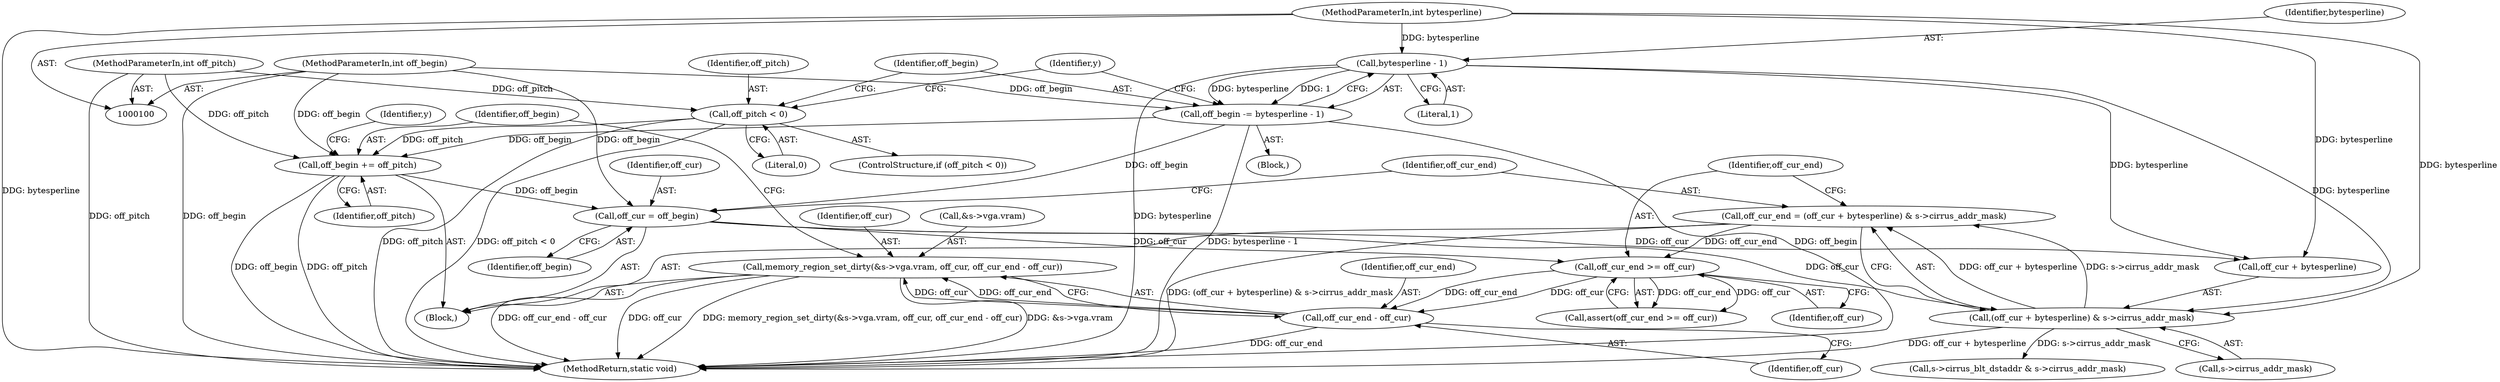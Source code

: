 digraph "0_qemu_f153b563f8cf121aebf5a2fff5f0110faf58ccb3@pointer" {
"1000146" [label="(Call,memory_region_set_dirty(&s->vga.vram, off_cur, off_cur_end - off_cur))"];
"1000154" [label="(Call,off_cur_end - off_cur)"];
"1000143" [label="(Call,off_cur_end >= off_cur)"];
"1000133" [label="(Call,off_cur_end = (off_cur + bytesperline) & s->cirrus_addr_mask)"];
"1000135" [label="(Call,(off_cur + bytesperline) & s->cirrus_addr_mask)"];
"1000130" [label="(Call,off_cur = off_begin)"];
"1000157" [label="(Call,off_begin += off_pitch)"];
"1000111" [label="(Call,off_pitch < 0)"];
"1000103" [label="(MethodParameterIn,int off_pitch)"];
"1000102" [label="(MethodParameterIn,int off_begin)"];
"1000115" [label="(Call,off_begin -= bytesperline - 1)"];
"1000117" [label="(Call,bytesperline - 1)"];
"1000104" [label="(MethodParameterIn,int bytesperline)"];
"1000158" [label="(Identifier,off_begin)"];
"1000169" [label="(Call,s->cirrus_blt_dstaddr & s->cirrus_addr_mask)"];
"1000113" [label="(Literal,0)"];
"1000115" [label="(Call,off_begin -= bytesperline - 1)"];
"1000212" [label="(MethodReturn,static void)"];
"1000146" [label="(Call,memory_region_set_dirty(&s->vga.vram, off_cur, off_cur_end - off_cur))"];
"1000122" [label="(Identifier,y)"];
"1000147" [label="(Call,&s->vga.vram)"];
"1000144" [label="(Identifier,off_cur_end)"];
"1000142" [label="(Call,assert(off_cur_end >= off_cur))"];
"1000156" [label="(Identifier,off_cur)"];
"1000118" [label="(Identifier,bytesperline)"];
"1000143" [label="(Call,off_cur_end >= off_cur)"];
"1000155" [label="(Identifier,off_cur_end)"];
"1000130" [label="(Call,off_cur = off_begin)"];
"1000104" [label="(MethodParameterIn,int bytesperline)"];
"1000102" [label="(MethodParameterIn,int off_begin)"];
"1000134" [label="(Identifier,off_cur_end)"];
"1000111" [label="(Call,off_pitch < 0)"];
"1000110" [label="(ControlStructure,if (off_pitch < 0))"];
"1000135" [label="(Call,(off_cur + bytesperline) & s->cirrus_addr_mask)"];
"1000116" [label="(Identifier,off_begin)"];
"1000133" [label="(Call,off_cur_end = (off_cur + bytesperline) & s->cirrus_addr_mask)"];
"1000153" [label="(Identifier,off_cur)"];
"1000114" [label="(Block,)"];
"1000159" [label="(Identifier,off_pitch)"];
"1000103" [label="(MethodParameterIn,int off_pitch)"];
"1000136" [label="(Call,off_cur + bytesperline)"];
"1000117" [label="(Call,bytesperline - 1)"];
"1000157" [label="(Call,off_begin += off_pitch)"];
"1000139" [label="(Call,s->cirrus_addr_mask)"];
"1000129" [label="(Block,)"];
"1000119" [label="(Literal,1)"];
"1000145" [label="(Identifier,off_cur)"];
"1000132" [label="(Identifier,off_begin)"];
"1000131" [label="(Identifier,off_cur)"];
"1000128" [label="(Identifier,y)"];
"1000154" [label="(Call,off_cur_end - off_cur)"];
"1000112" [label="(Identifier,off_pitch)"];
"1000146" -> "1000129"  [label="AST: "];
"1000146" -> "1000154"  [label="CFG: "];
"1000147" -> "1000146"  [label="AST: "];
"1000153" -> "1000146"  [label="AST: "];
"1000154" -> "1000146"  [label="AST: "];
"1000158" -> "1000146"  [label="CFG: "];
"1000146" -> "1000212"  [label="DDG: off_cur_end - off_cur"];
"1000146" -> "1000212"  [label="DDG: off_cur"];
"1000146" -> "1000212"  [label="DDG: memory_region_set_dirty(&s->vga.vram, off_cur, off_cur_end - off_cur)"];
"1000146" -> "1000212"  [label="DDG: &s->vga.vram"];
"1000154" -> "1000146"  [label="DDG: off_cur"];
"1000154" -> "1000146"  [label="DDG: off_cur_end"];
"1000154" -> "1000156"  [label="CFG: "];
"1000155" -> "1000154"  [label="AST: "];
"1000156" -> "1000154"  [label="AST: "];
"1000154" -> "1000212"  [label="DDG: off_cur_end"];
"1000143" -> "1000154"  [label="DDG: off_cur_end"];
"1000143" -> "1000154"  [label="DDG: off_cur"];
"1000143" -> "1000142"  [label="AST: "];
"1000143" -> "1000145"  [label="CFG: "];
"1000144" -> "1000143"  [label="AST: "];
"1000145" -> "1000143"  [label="AST: "];
"1000142" -> "1000143"  [label="CFG: "];
"1000143" -> "1000142"  [label="DDG: off_cur_end"];
"1000143" -> "1000142"  [label="DDG: off_cur"];
"1000133" -> "1000143"  [label="DDG: off_cur_end"];
"1000130" -> "1000143"  [label="DDG: off_cur"];
"1000133" -> "1000129"  [label="AST: "];
"1000133" -> "1000135"  [label="CFG: "];
"1000134" -> "1000133"  [label="AST: "];
"1000135" -> "1000133"  [label="AST: "];
"1000144" -> "1000133"  [label="CFG: "];
"1000133" -> "1000212"  [label="DDG: (off_cur + bytesperline) & s->cirrus_addr_mask"];
"1000135" -> "1000133"  [label="DDG: off_cur + bytesperline"];
"1000135" -> "1000133"  [label="DDG: s->cirrus_addr_mask"];
"1000135" -> "1000139"  [label="CFG: "];
"1000136" -> "1000135"  [label="AST: "];
"1000139" -> "1000135"  [label="AST: "];
"1000135" -> "1000212"  [label="DDG: off_cur + bytesperline"];
"1000130" -> "1000135"  [label="DDG: off_cur"];
"1000117" -> "1000135"  [label="DDG: bytesperline"];
"1000104" -> "1000135"  [label="DDG: bytesperline"];
"1000135" -> "1000169"  [label="DDG: s->cirrus_addr_mask"];
"1000130" -> "1000129"  [label="AST: "];
"1000130" -> "1000132"  [label="CFG: "];
"1000131" -> "1000130"  [label="AST: "];
"1000132" -> "1000130"  [label="AST: "];
"1000134" -> "1000130"  [label="CFG: "];
"1000157" -> "1000130"  [label="DDG: off_begin"];
"1000115" -> "1000130"  [label="DDG: off_begin"];
"1000102" -> "1000130"  [label="DDG: off_begin"];
"1000130" -> "1000136"  [label="DDG: off_cur"];
"1000157" -> "1000129"  [label="AST: "];
"1000157" -> "1000159"  [label="CFG: "];
"1000158" -> "1000157"  [label="AST: "];
"1000159" -> "1000157"  [label="AST: "];
"1000128" -> "1000157"  [label="CFG: "];
"1000157" -> "1000212"  [label="DDG: off_pitch"];
"1000157" -> "1000212"  [label="DDG: off_begin"];
"1000111" -> "1000157"  [label="DDG: off_pitch"];
"1000103" -> "1000157"  [label="DDG: off_pitch"];
"1000102" -> "1000157"  [label="DDG: off_begin"];
"1000115" -> "1000157"  [label="DDG: off_begin"];
"1000111" -> "1000110"  [label="AST: "];
"1000111" -> "1000113"  [label="CFG: "];
"1000112" -> "1000111"  [label="AST: "];
"1000113" -> "1000111"  [label="AST: "];
"1000116" -> "1000111"  [label="CFG: "];
"1000122" -> "1000111"  [label="CFG: "];
"1000111" -> "1000212"  [label="DDG: off_pitch"];
"1000111" -> "1000212"  [label="DDG: off_pitch < 0"];
"1000103" -> "1000111"  [label="DDG: off_pitch"];
"1000103" -> "1000100"  [label="AST: "];
"1000103" -> "1000212"  [label="DDG: off_pitch"];
"1000102" -> "1000100"  [label="AST: "];
"1000102" -> "1000212"  [label="DDG: off_begin"];
"1000102" -> "1000115"  [label="DDG: off_begin"];
"1000115" -> "1000114"  [label="AST: "];
"1000115" -> "1000117"  [label="CFG: "];
"1000116" -> "1000115"  [label="AST: "];
"1000117" -> "1000115"  [label="AST: "];
"1000122" -> "1000115"  [label="CFG: "];
"1000115" -> "1000212"  [label="DDG: bytesperline - 1"];
"1000115" -> "1000212"  [label="DDG: off_begin"];
"1000117" -> "1000115"  [label="DDG: bytesperline"];
"1000117" -> "1000115"  [label="DDG: 1"];
"1000117" -> "1000119"  [label="CFG: "];
"1000118" -> "1000117"  [label="AST: "];
"1000119" -> "1000117"  [label="AST: "];
"1000117" -> "1000212"  [label="DDG: bytesperline"];
"1000104" -> "1000117"  [label="DDG: bytesperline"];
"1000117" -> "1000136"  [label="DDG: bytesperline"];
"1000104" -> "1000100"  [label="AST: "];
"1000104" -> "1000212"  [label="DDG: bytesperline"];
"1000104" -> "1000136"  [label="DDG: bytesperline"];
}
